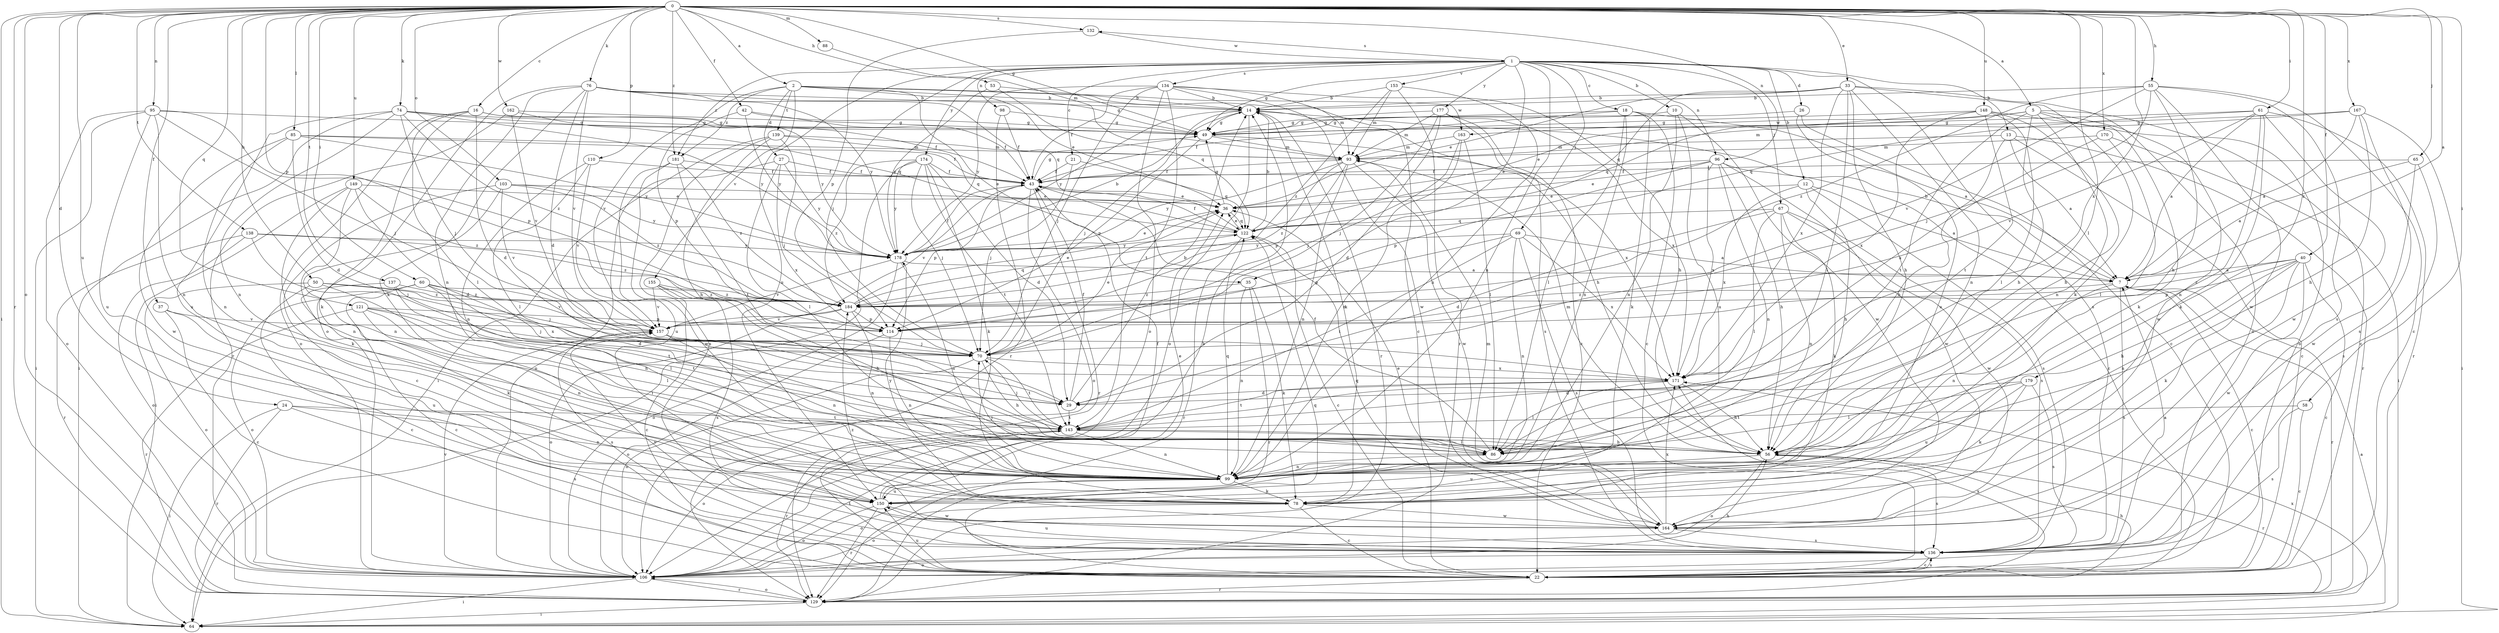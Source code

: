 strict digraph  {
0;
1;
2;
5;
7;
10;
12;
13;
14;
16;
18;
21;
22;
24;
26;
27;
29;
33;
35;
36;
37;
40;
42;
43;
49;
50;
53;
55;
56;
58;
60;
61;
64;
65;
67;
69;
70;
74;
76;
78;
85;
86;
88;
93;
95;
96;
98;
99;
103;
106;
110;
114;
121;
122;
129;
132;
134;
136;
137;
138;
139;
143;
148;
149;
150;
153;
155;
157;
162;
163;
164;
167;
170;
171;
174;
177;
178;
179;
181;
184;
0 -> 2  [label=a];
0 -> 5  [label=a];
0 -> 7  [label=a];
0 -> 16  [label=c];
0 -> 24  [label=d];
0 -> 33  [label=e];
0 -> 37  [label=f];
0 -> 40  [label=f];
0 -> 42  [label=f];
0 -> 49  [label=g];
0 -> 50  [label=h];
0 -> 53  [label=h];
0 -> 55  [label=h];
0 -> 58  [label=i];
0 -> 60  [label=i];
0 -> 61  [label=i];
0 -> 64  [label=i];
0 -> 65  [label=j];
0 -> 74  [label=k];
0 -> 76  [label=k];
0 -> 85  [label=l];
0 -> 86  [label=l];
0 -> 88  [label=m];
0 -> 95  [label=n];
0 -> 96  [label=n];
0 -> 103  [label=o];
0 -> 106  [label=o];
0 -> 110  [label=p];
0 -> 114  [label=p];
0 -> 121  [label=q];
0 -> 129  [label=r];
0 -> 132  [label=s];
0 -> 137  [label=t];
0 -> 138  [label=t];
0 -> 148  [label=u];
0 -> 149  [label=u];
0 -> 150  [label=u];
0 -> 162  [label=w];
0 -> 167  [label=x];
0 -> 170  [label=x];
0 -> 171  [label=x];
0 -> 179  [label=z];
0 -> 181  [label=z];
1 -> 10  [label=b];
1 -> 12  [label=b];
1 -> 13  [label=b];
1 -> 18  [label=c];
1 -> 21  [label=c];
1 -> 26  [label=d];
1 -> 35  [label=e];
1 -> 49  [label=g];
1 -> 67  [label=j];
1 -> 69  [label=j];
1 -> 70  [label=j];
1 -> 96  [label=n];
1 -> 98  [label=n];
1 -> 99  [label=n];
1 -> 132  [label=s];
1 -> 134  [label=s];
1 -> 136  [label=s];
1 -> 150  [label=u];
1 -> 153  [label=v];
1 -> 174  [label=y];
1 -> 177  [label=y];
1 -> 181  [label=z];
2 -> 14  [label=b];
2 -> 27  [label=d];
2 -> 35  [label=e];
2 -> 36  [label=e];
2 -> 93  [label=m];
2 -> 139  [label=t];
2 -> 155  [label=v];
2 -> 157  [label=v];
2 -> 163  [label=w];
2 -> 181  [label=z];
5 -> 22  [label=c];
5 -> 36  [label=e];
5 -> 56  [label=h];
5 -> 78  [label=k];
5 -> 99  [label=n];
5 -> 143  [label=t];
5 -> 163  [label=w];
5 -> 164  [label=w];
7 -> 14  [label=b];
7 -> 22  [label=c];
7 -> 99  [label=n];
7 -> 129  [label=r];
7 -> 136  [label=s];
7 -> 184  [label=z];
10 -> 49  [label=g];
10 -> 99  [label=n];
10 -> 150  [label=u];
10 -> 164  [label=w];
12 -> 7  [label=a];
12 -> 36  [label=e];
12 -> 56  [label=h];
12 -> 136  [label=s];
12 -> 171  [label=x];
13 -> 7  [label=a];
13 -> 22  [label=c];
13 -> 56  [label=h];
13 -> 93  [label=m];
13 -> 129  [label=r];
14 -> 49  [label=g];
14 -> 56  [label=h];
14 -> 70  [label=j];
14 -> 78  [label=k];
14 -> 106  [label=o];
14 -> 129  [label=r];
14 -> 178  [label=y];
16 -> 29  [label=d];
16 -> 49  [label=g];
16 -> 78  [label=k];
16 -> 86  [label=l];
16 -> 106  [label=o];
16 -> 178  [label=y];
18 -> 7  [label=a];
18 -> 22  [label=c];
18 -> 43  [label=f];
18 -> 49  [label=g];
18 -> 78  [label=k];
18 -> 86  [label=l];
18 -> 99  [label=n];
21 -> 43  [label=f];
21 -> 70  [label=j];
21 -> 122  [label=q];
22 -> 56  [label=h];
22 -> 122  [label=q];
22 -> 129  [label=r];
22 -> 136  [label=s];
22 -> 143  [label=t];
22 -> 150  [label=u];
24 -> 64  [label=i];
24 -> 99  [label=n];
24 -> 129  [label=r];
24 -> 136  [label=s];
24 -> 143  [label=t];
26 -> 22  [label=c];
26 -> 49  [label=g];
26 -> 150  [label=u];
27 -> 43  [label=f];
27 -> 86  [label=l];
27 -> 106  [label=o];
27 -> 171  [label=x];
27 -> 178  [label=y];
29 -> 14  [label=b];
29 -> 43  [label=f];
29 -> 143  [label=t];
33 -> 14  [label=b];
33 -> 36  [label=e];
33 -> 56  [label=h];
33 -> 78  [label=k];
33 -> 86  [label=l];
33 -> 99  [label=n];
33 -> 106  [label=o];
33 -> 122  [label=q];
33 -> 171  [label=x];
35 -> 78  [label=k];
35 -> 99  [label=n];
35 -> 129  [label=r];
35 -> 184  [label=z];
36 -> 49  [label=g];
36 -> 122  [label=q];
37 -> 22  [label=c];
37 -> 150  [label=u];
37 -> 157  [label=v];
40 -> 7  [label=a];
40 -> 22  [label=c];
40 -> 56  [label=h];
40 -> 78  [label=k];
40 -> 99  [label=n];
40 -> 114  [label=p];
40 -> 164  [label=w];
40 -> 184  [label=z];
42 -> 43  [label=f];
42 -> 49  [label=g];
42 -> 114  [label=p];
42 -> 178  [label=y];
43 -> 36  [label=e];
43 -> 49  [label=g];
43 -> 106  [label=o];
43 -> 114  [label=p];
43 -> 129  [label=r];
43 -> 157  [label=v];
49 -> 93  [label=m];
49 -> 114  [label=p];
49 -> 171  [label=x];
50 -> 22  [label=c];
50 -> 56  [label=h];
50 -> 70  [label=j];
50 -> 106  [label=o];
50 -> 184  [label=z];
53 -> 14  [label=b];
53 -> 122  [label=q];
53 -> 178  [label=y];
55 -> 14  [label=b];
55 -> 22  [label=c];
55 -> 56  [label=h];
55 -> 70  [label=j];
55 -> 136  [label=s];
55 -> 157  [label=v];
55 -> 164  [label=w];
55 -> 184  [label=z];
56 -> 93  [label=m];
56 -> 106  [label=o];
56 -> 129  [label=r];
56 -> 136  [label=s];
56 -> 150  [label=u];
58 -> 22  [label=c];
58 -> 136  [label=s];
58 -> 143  [label=t];
60 -> 22  [label=c];
60 -> 29  [label=d];
60 -> 86  [label=l];
60 -> 106  [label=o];
60 -> 157  [label=v];
60 -> 184  [label=z];
61 -> 7  [label=a];
61 -> 49  [label=g];
61 -> 78  [label=k];
61 -> 99  [label=n];
61 -> 122  [label=q];
61 -> 129  [label=r];
61 -> 157  [label=v];
61 -> 164  [label=w];
64 -> 7  [label=a];
64 -> 171  [label=x];
65 -> 7  [label=a];
65 -> 43  [label=f];
65 -> 136  [label=s];
65 -> 164  [label=w];
67 -> 29  [label=d];
67 -> 78  [label=k];
67 -> 86  [label=l];
67 -> 99  [label=n];
67 -> 122  [label=q];
67 -> 136  [label=s];
67 -> 164  [label=w];
69 -> 7  [label=a];
69 -> 99  [label=n];
69 -> 114  [label=p];
69 -> 136  [label=s];
69 -> 143  [label=t];
69 -> 171  [label=x];
69 -> 178  [label=y];
70 -> 36  [label=e];
70 -> 56  [label=h];
70 -> 106  [label=o];
70 -> 143  [label=t];
70 -> 171  [label=x];
74 -> 43  [label=f];
74 -> 49  [label=g];
74 -> 64  [label=i];
74 -> 70  [label=j];
74 -> 99  [label=n];
74 -> 150  [label=u];
74 -> 178  [label=y];
74 -> 184  [label=z];
76 -> 14  [label=b];
76 -> 29  [label=d];
76 -> 49  [label=g];
76 -> 78  [label=k];
76 -> 99  [label=n];
76 -> 106  [label=o];
76 -> 122  [label=q];
76 -> 157  [label=v];
76 -> 178  [label=y];
78 -> 22  [label=c];
78 -> 106  [label=o];
78 -> 164  [label=w];
78 -> 178  [label=y];
85 -> 29  [label=d];
85 -> 43  [label=f];
85 -> 93  [label=m];
85 -> 99  [label=n];
85 -> 164  [label=w];
85 -> 178  [label=y];
86 -> 43  [label=f];
86 -> 99  [label=n];
88 -> 93  [label=m];
93 -> 43  [label=f];
93 -> 99  [label=n];
93 -> 114  [label=p];
93 -> 164  [label=w];
93 -> 178  [label=y];
93 -> 184  [label=z];
95 -> 49  [label=g];
95 -> 64  [label=i];
95 -> 70  [label=j];
95 -> 99  [label=n];
95 -> 106  [label=o];
95 -> 114  [label=p];
95 -> 150  [label=u];
96 -> 22  [label=c];
96 -> 36  [label=e];
96 -> 43  [label=f];
96 -> 56  [label=h];
96 -> 99  [label=n];
96 -> 114  [label=p];
96 -> 164  [label=w];
96 -> 171  [label=x];
98 -> 43  [label=f];
98 -> 49  [label=g];
98 -> 129  [label=r];
99 -> 70  [label=j];
99 -> 78  [label=k];
99 -> 106  [label=o];
99 -> 122  [label=q];
99 -> 150  [label=u];
103 -> 22  [label=c];
103 -> 36  [label=e];
103 -> 99  [label=n];
103 -> 157  [label=v];
103 -> 178  [label=y];
103 -> 184  [label=z];
106 -> 14  [label=b];
106 -> 56  [label=h];
106 -> 64  [label=i];
106 -> 129  [label=r];
106 -> 157  [label=v];
110 -> 43  [label=f];
110 -> 86  [label=l];
110 -> 99  [label=n];
110 -> 157  [label=v];
114 -> 99  [label=n];
114 -> 106  [label=o];
121 -> 70  [label=j];
121 -> 86  [label=l];
121 -> 99  [label=n];
121 -> 114  [label=p];
121 -> 129  [label=r];
121 -> 143  [label=t];
122 -> 14  [label=b];
122 -> 22  [label=c];
122 -> 36  [label=e];
122 -> 43  [label=f];
122 -> 129  [label=r];
122 -> 178  [label=y];
129 -> 64  [label=i];
129 -> 106  [label=o];
129 -> 171  [label=x];
132 -> 114  [label=p];
132 -> 1  [label=w];
134 -> 14  [label=b];
134 -> 22  [label=c];
134 -> 43  [label=f];
134 -> 56  [label=h];
134 -> 70  [label=j];
134 -> 106  [label=o];
134 -> 143  [label=t];
134 -> 164  [label=w];
134 -> 178  [label=y];
136 -> 7  [label=a];
136 -> 22  [label=c];
136 -> 106  [label=o];
136 -> 150  [label=u];
136 -> 157  [label=v];
136 -> 184  [label=z];
137 -> 78  [label=k];
137 -> 143  [label=t];
137 -> 171  [label=x];
137 -> 184  [label=z];
138 -> 70  [label=j];
138 -> 106  [label=o];
138 -> 129  [label=r];
138 -> 178  [label=y];
138 -> 184  [label=z];
139 -> 56  [label=h];
139 -> 64  [label=i];
139 -> 70  [label=j];
139 -> 93  [label=m];
139 -> 122  [label=q];
139 -> 136  [label=s];
143 -> 56  [label=h];
143 -> 70  [label=j];
143 -> 86  [label=l];
143 -> 99  [label=n];
143 -> 106  [label=o];
143 -> 129  [label=r];
148 -> 49  [label=g];
148 -> 56  [label=h];
148 -> 86  [label=l];
148 -> 106  [label=o];
148 -> 122  [label=q];
148 -> 143  [label=t];
148 -> 171  [label=x];
149 -> 29  [label=d];
149 -> 36  [label=e];
149 -> 64  [label=i];
149 -> 78  [label=k];
149 -> 99  [label=n];
149 -> 184  [label=z];
150 -> 36  [label=e];
150 -> 43  [label=f];
150 -> 106  [label=o];
150 -> 129  [label=r];
150 -> 164  [label=w];
153 -> 14  [label=b];
153 -> 93  [label=m];
153 -> 99  [label=n];
153 -> 129  [label=r];
153 -> 184  [label=z];
155 -> 22  [label=c];
155 -> 56  [label=h];
155 -> 136  [label=s];
155 -> 157  [label=v];
155 -> 184  [label=z];
157 -> 70  [label=j];
157 -> 99  [label=n];
157 -> 136  [label=s];
162 -> 49  [label=g];
162 -> 122  [label=q];
162 -> 129  [label=r];
162 -> 157  [label=v];
163 -> 70  [label=j];
163 -> 86  [label=l];
163 -> 93  [label=m];
163 -> 99  [label=n];
164 -> 36  [label=e];
164 -> 93  [label=m];
164 -> 122  [label=q];
164 -> 136  [label=s];
164 -> 171  [label=x];
167 -> 7  [label=a];
167 -> 49  [label=g];
167 -> 56  [label=h];
167 -> 64  [label=i];
167 -> 93  [label=m];
167 -> 136  [label=s];
170 -> 64  [label=i];
170 -> 86  [label=l];
170 -> 93  [label=m];
170 -> 171  [label=x];
171 -> 29  [label=d];
171 -> 56  [label=h];
171 -> 86  [label=l];
171 -> 143  [label=t];
174 -> 29  [label=d];
174 -> 43  [label=f];
174 -> 64  [label=i];
174 -> 70  [label=j];
174 -> 78  [label=k];
174 -> 143  [label=t];
174 -> 178  [label=y];
174 -> 184  [label=z];
177 -> 22  [label=c];
177 -> 29  [label=d];
177 -> 49  [label=g];
177 -> 70  [label=j];
177 -> 93  [label=m];
177 -> 136  [label=s];
177 -> 171  [label=x];
178 -> 7  [label=a];
178 -> 14  [label=b];
178 -> 36  [label=e];
178 -> 43  [label=f];
178 -> 99  [label=n];
178 -> 106  [label=o];
178 -> 157  [label=v];
179 -> 29  [label=d];
179 -> 78  [label=k];
179 -> 86  [label=l];
179 -> 136  [label=s];
179 -> 150  [label=u];
181 -> 43  [label=f];
181 -> 143  [label=t];
181 -> 150  [label=u];
181 -> 164  [label=w];
181 -> 184  [label=z];
184 -> 36  [label=e];
184 -> 99  [label=n];
184 -> 106  [label=o];
184 -> 114  [label=p];
184 -> 122  [label=q];
184 -> 157  [label=v];
}
